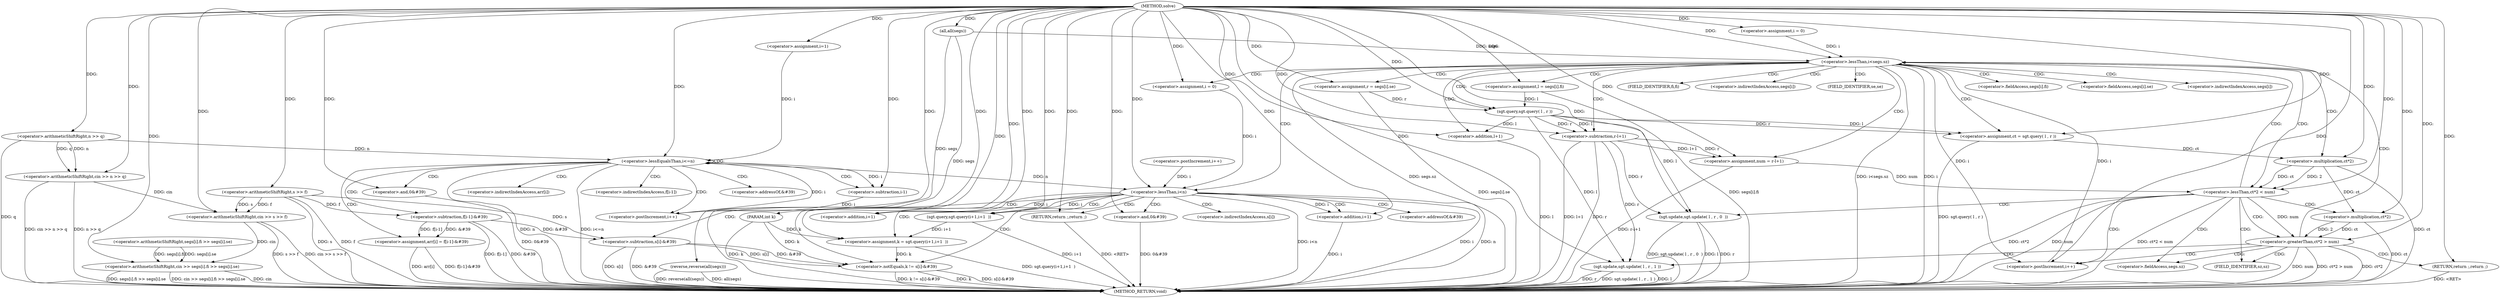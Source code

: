 digraph "solve" {  
"1000921" [label = "(METHOD,solve)" ]
"1001087" [label = "(METHOD_RETURN,void)" ]
"1000922" [label = "(PARAM,int k)" ]
"1000926" [label = "(<operator>.arithmeticShiftRight,cin >> n >> q)" ]
"1000933" [label = "(<operator>.arithmeticShiftRight,cin >> s >> f)" ]
"1000981" [label = "(reverse,reverse(all(segs)))" ]
"1000941" [label = "(<operator>.assignment,i=1)" ]
"1000944" [label = "(<operator>.lessEqualsThan,i<=n)" ]
"1000947" [label = "(<operator>.postIncrement,i++)" ]
"1000968" [label = "(<operator>.arithmeticShiftRight,cin >> segs[i].fi >> segs[i].se)" ]
"1000986" [label = "(<operator>.assignment,i = 0)" ]
"1000989" [label = "(<operator>.lessThan,i<segs.sz)" ]
"1000994" [label = "(<operator>.postIncrement,i++)" ]
"1001055" [label = "(<operator>.assignment,i = 0)" ]
"1001058" [label = "(<operator>.lessThan,i<n)" ]
"1000928" [label = "(<operator>.arithmeticShiftRight,n >> q)" ]
"1000935" [label = "(<operator>.arithmeticShiftRight,s >> f)" ]
"1000950" [label = "(<operator>.assignment,arr[i] = f[i-1]-&#39)" ]
"1000962" [label = "(<operator>.and,0&#39)" ]
"1000982" [label = "(all,all(segs))" ]
"1000998" [label = "(<operator>.assignment,l = segs[i].fi)" ]
"1001006" [label = "(<operator>.assignment,r = segs[i].se)" ]
"1001014" [label = "(<operator>.assignment,ct = sgt.query( l , r ))" ]
"1001020" [label = "(<operator>.assignment,num = r-l+1)" ]
"1001061" [label = "(<operator>.postIncrement,i++)" ]
"1001065" [label = "(<operator>.assignment,k = sgt.query(i+1,i+1  ))" ]
"1001074" [label = "(<operator>.notEquals,k != s[i]-&#39)" ]
"1001082" [label = "(<operator>.and,0&#39)" ]
"1000970" [label = "(<operator>.arithmeticShiftRight,segs[i].fi >> segs[i].se)" ]
"1001028" [label = "(<operator>.lessThan,ct*2 < num)" ]
"1001086" [label = "(RETURN,return ;,return ;)" ]
"1000954" [label = "(<operator>.subtraction,f[i-1]-&#39)" ]
"1001016" [label = "(sgt.query,sgt.query( l , r ))" ]
"1001022" [label = "(<operator>.subtraction,r-l+1)" ]
"1001034" [label = "(sgt.update,sgt.update( l , r , 0  ))" ]
"1001067" [label = "(sgt.query,sgt.query(i+1,i+1  ))" ]
"1001076" [label = "(<operator>.subtraction,s[i]-&#39)" ]
"1001024" [label = "(<operator>.addition,l+1)" ]
"1001029" [label = "(<operator>.multiplication,ct*2)" ]
"1001040" [label = "(<operator>.greaterThan,ct*2 > num)" ]
"1001068" [label = "(<operator>.addition,i+1)" ]
"1001071" [label = "(<operator>.addition,i+1)" ]
"1000957" [label = "(<operator>.subtraction,i-1)" ]
"1001046" [label = "(sgt.update,sgt.update( l , r , 1 ))" ]
"1001041" [label = "(<operator>.multiplication,ct*2)" ]
"1001052" [label = "(RETURN,return ;,return ;)" ]
"1000991" [label = "(<operator>.fieldAccess,segs.sz)" ]
"1000951" [label = "(<operator>.indirectIndexAccess,arr[i])" ]
"1000993" [label = "(FIELD_IDENTIFIER,sz,sz)" ]
"1001000" [label = "(<operator>.fieldAccess,segs[i].fi)" ]
"1001008" [label = "(<operator>.fieldAccess,segs[i].se)" ]
"1000955" [label = "(<operator>.indirectIndexAccess,f[i-1])" ]
"1000960" [label = "(<operator>.addressOf,&#39)" ]
"1001001" [label = "(<operator>.indirectIndexAccess,segs[i])" ]
"1001004" [label = "(FIELD_IDENTIFIER,fi,fi)" ]
"1001009" [label = "(<operator>.indirectIndexAccess,segs[i])" ]
"1001012" [label = "(FIELD_IDENTIFIER,se,se)" ]
"1001077" [label = "(<operator>.indirectIndexAccess,s[i])" ]
"1001080" [label = "(<operator>.addressOf,&#39)" ]
  "1000922" -> "1001087"  [ label = "DDG: k"] 
  "1000928" -> "1001087"  [ label = "DDG: q"] 
  "1000926" -> "1001087"  [ label = "DDG: n >> q"] 
  "1000926" -> "1001087"  [ label = "DDG: cin >> n >> q"] 
  "1000935" -> "1001087"  [ label = "DDG: s"] 
  "1000935" -> "1001087"  [ label = "DDG: f"] 
  "1000933" -> "1001087"  [ label = "DDG: s >> f"] 
  "1000933" -> "1001087"  [ label = "DDG: cin >> s >> f"] 
  "1000944" -> "1001087"  [ label = "DDG: n"] 
  "1000944" -> "1001087"  [ label = "DDG: i<=n"] 
  "1000968" -> "1001087"  [ label = "DDG: cin"] 
  "1000968" -> "1001087"  [ label = "DDG: segs[i].fi >> segs[i].se"] 
  "1000968" -> "1001087"  [ label = "DDG: cin >> segs[i].fi >> segs[i].se"] 
  "1000982" -> "1001087"  [ label = "DDG: segs"] 
  "1000981" -> "1001087"  [ label = "DDG: all(segs)"] 
  "1000981" -> "1001087"  [ label = "DDG: reverse(all(segs))"] 
  "1000989" -> "1001087"  [ label = "DDG: i"] 
  "1000989" -> "1001087"  [ label = "DDG: segs.sz"] 
  "1000989" -> "1001087"  [ label = "DDG: i<segs.sz"] 
  "1001058" -> "1001087"  [ label = "DDG: i"] 
  "1001058" -> "1001087"  [ label = "DDG: n"] 
  "1001058" -> "1001087"  [ label = "DDG: i<n"] 
  "1001067" -> "1001087"  [ label = "DDG: i+1"] 
  "1001071" -> "1001087"  [ label = "DDG: i"] 
  "1001065" -> "1001087"  [ label = "DDG: sgt.query(i+1,i+1  )"] 
  "1001074" -> "1001087"  [ label = "DDG: k"] 
  "1001076" -> "1001087"  [ label = "DDG: s[i]"] 
  "1001076" -> "1001087"  [ label = "DDG: &#39"] 
  "1001074" -> "1001087"  [ label = "DDG: s[i]-&#39"] 
  "1001074" -> "1001087"  [ label = "DDG: k != s[i]-&#39"] 
  "1001082" -> "1001087"  [ label = "DDG: 0&#39"] 
  "1000998" -> "1001087"  [ label = "DDG: segs[i].fi"] 
  "1001006" -> "1001087"  [ label = "DDG: segs[i].se"] 
  "1001014" -> "1001087"  [ label = "DDG: sgt.query( l , r )"] 
  "1001022" -> "1001087"  [ label = "DDG: r"] 
  "1001024" -> "1001087"  [ label = "DDG: l"] 
  "1001022" -> "1001087"  [ label = "DDG: l+1"] 
  "1001020" -> "1001087"  [ label = "DDG: r-l+1"] 
  "1001029" -> "1001087"  [ label = "DDG: ct"] 
  "1001028" -> "1001087"  [ label = "DDG: ct*2"] 
  "1001028" -> "1001087"  [ label = "DDG: num"] 
  "1001028" -> "1001087"  [ label = "DDG: ct*2 < num"] 
  "1001041" -> "1001087"  [ label = "DDG: ct"] 
  "1001040" -> "1001087"  [ label = "DDG: ct*2"] 
  "1001040" -> "1001087"  [ label = "DDG: num"] 
  "1001040" -> "1001087"  [ label = "DDG: ct*2 > num"] 
  "1001046" -> "1001087"  [ label = "DDG: l"] 
  "1001046" -> "1001087"  [ label = "DDG: r"] 
  "1001046" -> "1001087"  [ label = "DDG: sgt.update( l , r , 1 )"] 
  "1001034" -> "1001087"  [ label = "DDG: l"] 
  "1001034" -> "1001087"  [ label = "DDG: r"] 
  "1001034" -> "1001087"  [ label = "DDG: sgt.update( l , r , 0  )"] 
  "1000950" -> "1001087"  [ label = "DDG: arr[i]"] 
  "1000954" -> "1001087"  [ label = "DDG: f[i-1]"] 
  "1000954" -> "1001087"  [ label = "DDG: &#39"] 
  "1000950" -> "1001087"  [ label = "DDG: f[i-1]-&#39"] 
  "1000962" -> "1001087"  [ label = "DDG: 0&#39"] 
  "1001086" -> "1001087"  [ label = "DDG: <RET>"] 
  "1001052" -> "1001087"  [ label = "DDG: <RET>"] 
  "1000921" -> "1000922"  [ label = "DDG: "] 
  "1000921" -> "1000926"  [ label = "DDG: "] 
  "1000928" -> "1000926"  [ label = "DDG: q"] 
  "1000928" -> "1000926"  [ label = "DDG: n"] 
  "1000926" -> "1000933"  [ label = "DDG: cin"] 
  "1000921" -> "1000933"  [ label = "DDG: "] 
  "1000935" -> "1000933"  [ label = "DDG: f"] 
  "1000935" -> "1000933"  [ label = "DDG: s"] 
  "1000921" -> "1000941"  [ label = "DDG: "] 
  "1000982" -> "1000981"  [ label = "DDG: segs"] 
  "1000921" -> "1000986"  [ label = "DDG: "] 
  "1000921" -> "1001055"  [ label = "DDG: "] 
  "1000921" -> "1000928"  [ label = "DDG: "] 
  "1000921" -> "1000935"  [ label = "DDG: "] 
  "1000941" -> "1000944"  [ label = "DDG: i"] 
  "1000947" -> "1000944"  [ label = "DDG: i"] 
  "1000921" -> "1000944"  [ label = "DDG: "] 
  "1000928" -> "1000944"  [ label = "DDG: n"] 
  "1000957" -> "1000947"  [ label = "DDG: i"] 
  "1000921" -> "1000947"  [ label = "DDG: "] 
  "1000954" -> "1000950"  [ label = "DDG: &#39"] 
  "1000954" -> "1000950"  [ label = "DDG: f[i-1]"] 
  "1000933" -> "1000968"  [ label = "DDG: cin"] 
  "1000921" -> "1000968"  [ label = "DDG: "] 
  "1000970" -> "1000968"  [ label = "DDG: segs[i].fi"] 
  "1000970" -> "1000968"  [ label = "DDG: segs[i].se"] 
  "1000921" -> "1000982"  [ label = "DDG: "] 
  "1000986" -> "1000989"  [ label = "DDG: i"] 
  "1000994" -> "1000989"  [ label = "DDG: i"] 
  "1000921" -> "1000989"  [ label = "DDG: "] 
  "1000982" -> "1000989"  [ label = "DDG: segs"] 
  "1000989" -> "1000994"  [ label = "DDG: i"] 
  "1000921" -> "1000994"  [ label = "DDG: "] 
  "1001016" -> "1001014"  [ label = "DDG: r"] 
  "1001016" -> "1001014"  [ label = "DDG: l"] 
  "1001022" -> "1001020"  [ label = "DDG: r"] 
  "1001022" -> "1001020"  [ label = "DDG: l+1"] 
  "1001055" -> "1001058"  [ label = "DDG: i"] 
  "1001061" -> "1001058"  [ label = "DDG: i"] 
  "1000921" -> "1001058"  [ label = "DDG: "] 
  "1000944" -> "1001058"  [ label = "DDG: n"] 
  "1001067" -> "1001065"  [ label = "DDG: i+1"] 
  "1000921" -> "1000962"  [ label = "DDG: "] 
  "1000921" -> "1000998"  [ label = "DDG: "] 
  "1000921" -> "1001006"  [ label = "DDG: "] 
  "1000921" -> "1001014"  [ label = "DDG: "] 
  "1000921" -> "1001020"  [ label = "DDG: "] 
  "1000922" -> "1001065"  [ label = "DDG: k"] 
  "1000921" -> "1001065"  [ label = "DDG: "] 
  "1001065" -> "1001074"  [ label = "DDG: k"] 
  "1000922" -> "1001074"  [ label = "DDG: k"] 
  "1000921" -> "1001074"  [ label = "DDG: "] 
  "1001076" -> "1001074"  [ label = "DDG: &#39"] 
  "1001076" -> "1001074"  [ label = "DDG: s[i]"] 
  "1000921" -> "1001082"  [ label = "DDG: "] 
  "1000921" -> "1001086"  [ label = "DDG: "] 
  "1000935" -> "1000954"  [ label = "DDG: f"] 
  "1000998" -> "1001016"  [ label = "DDG: l"] 
  "1000921" -> "1001016"  [ label = "DDG: "] 
  "1001006" -> "1001016"  [ label = "DDG: r"] 
  "1001016" -> "1001022"  [ label = "DDG: r"] 
  "1000921" -> "1001022"  [ label = "DDG: "] 
  "1001016" -> "1001022"  [ label = "DDG: l"] 
  "1001029" -> "1001028"  [ label = "DDG: ct"] 
  "1001029" -> "1001028"  [ label = "DDG: 2"] 
  "1001020" -> "1001028"  [ label = "DDG: num"] 
  "1000921" -> "1001028"  [ label = "DDG: "] 
  "1001058" -> "1001067"  [ label = "DDG: i"] 
  "1000921" -> "1001067"  [ label = "DDG: "] 
  "1000935" -> "1001076"  [ label = "DDG: s"] 
  "1000954" -> "1001076"  [ label = "DDG: &#39"] 
  "1001016" -> "1001024"  [ label = "DDG: l"] 
  "1000921" -> "1001024"  [ label = "DDG: "] 
  "1001014" -> "1001029"  [ label = "DDG: ct"] 
  "1000921" -> "1001029"  [ label = "DDG: "] 
  "1000921" -> "1001034"  [ label = "DDG: "] 
  "1001016" -> "1001034"  [ label = "DDG: l"] 
  "1001022" -> "1001034"  [ label = "DDG: r"] 
  "1001058" -> "1001068"  [ label = "DDG: i"] 
  "1000921" -> "1001068"  [ label = "DDG: "] 
  "1000921" -> "1001071"  [ label = "DDG: "] 
  "1001058" -> "1001071"  [ label = "DDG: i"] 
  "1000944" -> "1000957"  [ label = "DDG: i"] 
  "1000921" -> "1000957"  [ label = "DDG: "] 
  "1001041" -> "1001040"  [ label = "DDG: ct"] 
  "1001041" -> "1001040"  [ label = "DDG: 2"] 
  "1001028" -> "1001040"  [ label = "DDG: num"] 
  "1000921" -> "1001040"  [ label = "DDG: "] 
  "1001029" -> "1001041"  [ label = "DDG: ct"] 
  "1000921" -> "1001041"  [ label = "DDG: "] 
  "1000921" -> "1001046"  [ label = "DDG: "] 
  "1001016" -> "1001046"  [ label = "DDG: l"] 
  "1001022" -> "1001046"  [ label = "DDG: r"] 
  "1000921" -> "1001052"  [ label = "DDG: "] 
  "1000944" -> "1000960"  [ label = "CDG: "] 
  "1000944" -> "1000950"  [ label = "CDG: "] 
  "1000944" -> "1000944"  [ label = "CDG: "] 
  "1000944" -> "1000947"  [ label = "CDG: "] 
  "1000944" -> "1000955"  [ label = "CDG: "] 
  "1000944" -> "1000962"  [ label = "CDG: "] 
  "1000944" -> "1000957"  [ label = "CDG: "] 
  "1000944" -> "1000951"  [ label = "CDG: "] 
  "1000944" -> "1000954"  [ label = "CDG: "] 
  "1000989" -> "1001006"  [ label = "CDG: "] 
  "1000989" -> "1001029"  [ label = "CDG: "] 
  "1000989" -> "1001028"  [ label = "CDG: "] 
  "1000989" -> "1001000"  [ label = "CDG: "] 
  "1000989" -> "1001022"  [ label = "CDG: "] 
  "1000989" -> "1001020"  [ label = "CDG: "] 
  "1000989" -> "1001024"  [ label = "CDG: "] 
  "1000989" -> "1001008"  [ label = "CDG: "] 
  "1000989" -> "1001016"  [ label = "CDG: "] 
  "1000989" -> "1001009"  [ label = "CDG: "] 
  "1000989" -> "1001058"  [ label = "CDG: "] 
  "1000989" -> "1001055"  [ label = "CDG: "] 
  "1000989" -> "1001014"  [ label = "CDG: "] 
  "1000989" -> "1000998"  [ label = "CDG: "] 
  "1000989" -> "1001012"  [ label = "CDG: "] 
  "1000989" -> "1001004"  [ label = "CDG: "] 
  "1000989" -> "1001001"  [ label = "CDG: "] 
  "1001058" -> "1001067"  [ label = "CDG: "] 
  "1001058" -> "1001080"  [ label = "CDG: "] 
  "1001058" -> "1001071"  [ label = "CDG: "] 
  "1001058" -> "1001082"  [ label = "CDG: "] 
  "1001058" -> "1001065"  [ label = "CDG: "] 
  "1001058" -> "1001068"  [ label = "CDG: "] 
  "1001058" -> "1001074"  [ label = "CDG: "] 
  "1001058" -> "1001086"  [ label = "CDG: "] 
  "1001058" -> "1001077"  [ label = "CDG: "] 
  "1001058" -> "1001076"  [ label = "CDG: "] 
  "1001028" -> "1000994"  [ label = "CDG: "] 
  "1001028" -> "1001040"  [ label = "CDG: "] 
  "1001028" -> "1000991"  [ label = "CDG: "] 
  "1001028" -> "1001034"  [ label = "CDG: "] 
  "1001028" -> "1001041"  [ label = "CDG: "] 
  "1001028" -> "1000993"  [ label = "CDG: "] 
  "1001028" -> "1000989"  [ label = "CDG: "] 
  "1001040" -> "1001046"  [ label = "CDG: "] 
  "1001040" -> "1000994"  [ label = "CDG: "] 
  "1001040" -> "1001052"  [ label = "CDG: "] 
  "1001040" -> "1000991"  [ label = "CDG: "] 
  "1001040" -> "1000993"  [ label = "CDG: "] 
  "1001040" -> "1000989"  [ label = "CDG: "] 
}
